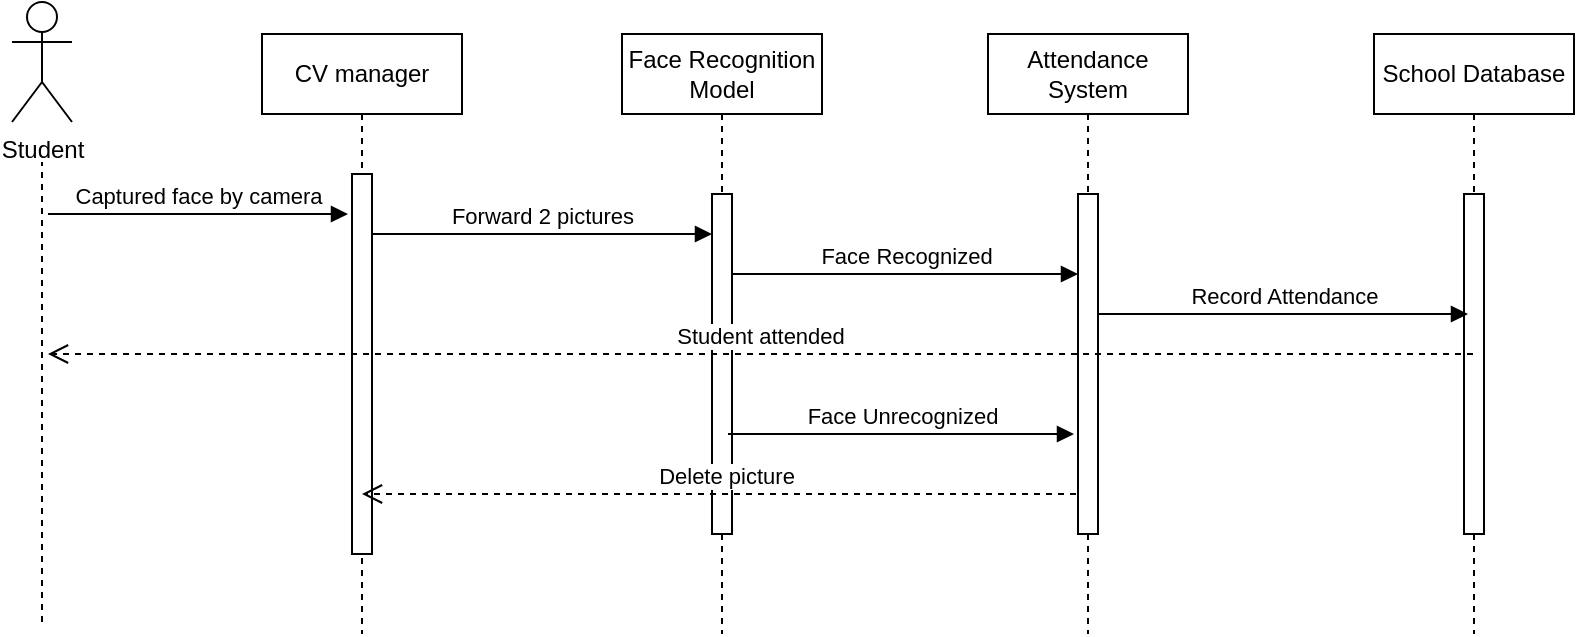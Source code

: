 <mxfile version="23.1.5" type="device">
  <diagram name="Page-1" id="2YBvvXClWsGukQMizWep">
    <mxGraphModel dx="1086" dy="802" grid="1" gridSize="10" guides="1" tooltips="1" connect="1" arrows="1" fold="1" page="1" pageScale="1" pageWidth="850" pageHeight="1100" math="0" shadow="0">
      <root>
        <mxCell id="0" />
        <mxCell id="1" parent="0" />
        <mxCell id="aM9ryv3xv72pqoxQDRHE-1" value="CV manager" style="shape=umlLifeline;perimeter=lifelinePerimeter;whiteSpace=wrap;html=1;container=0;dropTarget=0;collapsible=0;recursiveResize=0;outlineConnect=0;portConstraint=eastwest;newEdgeStyle={&quot;edgeStyle&quot;:&quot;elbowEdgeStyle&quot;,&quot;elbow&quot;:&quot;vertical&quot;,&quot;curved&quot;:0,&quot;rounded&quot;:0};" parent="1" vertex="1">
          <mxGeometry x="178" y="40" width="100" height="300" as="geometry" />
        </mxCell>
        <mxCell id="aM9ryv3xv72pqoxQDRHE-2" value="" style="html=1;points=[];perimeter=orthogonalPerimeter;outlineConnect=0;targetShapes=umlLifeline;portConstraint=eastwest;newEdgeStyle={&quot;edgeStyle&quot;:&quot;elbowEdgeStyle&quot;,&quot;elbow&quot;:&quot;vertical&quot;,&quot;curved&quot;:0,&quot;rounded&quot;:0};" parent="aM9ryv3xv72pqoxQDRHE-1" vertex="1">
          <mxGeometry x="45" y="70" width="10" height="190" as="geometry" />
        </mxCell>
        <mxCell id="aM9ryv3xv72pqoxQDRHE-5" value="Face Recognition Model" style="shape=umlLifeline;perimeter=lifelinePerimeter;whiteSpace=wrap;html=1;container=0;dropTarget=0;collapsible=0;recursiveResize=0;outlineConnect=0;portConstraint=eastwest;newEdgeStyle={&quot;edgeStyle&quot;:&quot;elbowEdgeStyle&quot;,&quot;elbow&quot;:&quot;vertical&quot;,&quot;curved&quot;:0,&quot;rounded&quot;:0};" parent="1" vertex="1">
          <mxGeometry x="358" y="40" width="100" height="300" as="geometry" />
        </mxCell>
        <mxCell id="aM9ryv3xv72pqoxQDRHE-6" value="" style="html=1;points=[];perimeter=orthogonalPerimeter;outlineConnect=0;targetShapes=umlLifeline;portConstraint=eastwest;newEdgeStyle={&quot;edgeStyle&quot;:&quot;elbowEdgeStyle&quot;,&quot;elbow&quot;:&quot;vertical&quot;,&quot;curved&quot;:0,&quot;rounded&quot;:0};" parent="aM9ryv3xv72pqoxQDRHE-5" vertex="1">
          <mxGeometry x="45" y="80" width="10" height="170" as="geometry" />
        </mxCell>
        <mxCell id="aM9ryv3xv72pqoxQDRHE-7" value="Forward 2 pictures" style="html=1;verticalAlign=bottom;endArrow=block;edgeStyle=elbowEdgeStyle;elbow=vertical;curved=0;rounded=0;" parent="1" edge="1">
          <mxGeometry relative="1" as="geometry">
            <mxPoint x="233" y="140" as="sourcePoint" />
            <Array as="points">
              <mxPoint x="318" y="140" />
            </Array>
            <mxPoint x="403" y="140" as="targetPoint" />
          </mxGeometry>
        </mxCell>
        <mxCell id="aM9ryv3xv72pqoxQDRHE-8" value="Delete picture" style="html=1;verticalAlign=bottom;endArrow=open;dashed=1;endSize=8;edgeStyle=elbowEdgeStyle;elbow=vertical;curved=0;rounded=0;" parent="1" target="aM9ryv3xv72pqoxQDRHE-1" edge="1">
          <mxGeometry relative="1" as="geometry">
            <mxPoint x="421" y="270" as="targetPoint" />
            <Array as="points">
              <mxPoint x="516" y="270" />
            </Array>
            <mxPoint x="591" y="270" as="sourcePoint" />
          </mxGeometry>
        </mxCell>
        <mxCell id="pXMdP1YqVwlaTWhJLWTc-1" value="Student" style="shape=umlActor;verticalLabelPosition=bottom;verticalAlign=top;html=1;outlineConnect=0;" vertex="1" parent="1">
          <mxGeometry x="53" y="24" width="30" height="60" as="geometry" />
        </mxCell>
        <mxCell id="pXMdP1YqVwlaTWhJLWTc-2" value="" style="endArrow=none;dashed=1;html=1;rounded=0;" edge="1" parent="1">
          <mxGeometry width="50" height="50" relative="1" as="geometry">
            <mxPoint x="68" y="334" as="sourcePoint" />
            <mxPoint x="68" y="104" as="targetPoint" />
          </mxGeometry>
        </mxCell>
        <mxCell id="pXMdP1YqVwlaTWhJLWTc-3" value="Captured face by camera" style="html=1;verticalAlign=bottom;endArrow=block;edgeStyle=elbowEdgeStyle;elbow=vertical;curved=0;rounded=0;" edge="1" parent="1">
          <mxGeometry relative="1" as="geometry">
            <mxPoint x="71" y="130" as="sourcePoint" />
            <Array as="points">
              <mxPoint x="156" y="130" />
            </Array>
            <mxPoint x="221" y="130" as="targetPoint" />
          </mxGeometry>
        </mxCell>
        <mxCell id="pXMdP1YqVwlaTWhJLWTc-4" value="Attendance System" style="shape=umlLifeline;perimeter=lifelinePerimeter;whiteSpace=wrap;html=1;container=0;dropTarget=0;collapsible=0;recursiveResize=0;outlineConnect=0;portConstraint=eastwest;newEdgeStyle={&quot;edgeStyle&quot;:&quot;elbowEdgeStyle&quot;,&quot;elbow&quot;:&quot;vertical&quot;,&quot;curved&quot;:0,&quot;rounded&quot;:0};" vertex="1" parent="1">
          <mxGeometry x="541" y="40" width="100" height="300" as="geometry" />
        </mxCell>
        <mxCell id="pXMdP1YqVwlaTWhJLWTc-5" value="" style="html=1;points=[];perimeter=orthogonalPerimeter;outlineConnect=0;targetShapes=umlLifeline;portConstraint=eastwest;newEdgeStyle={&quot;edgeStyle&quot;:&quot;elbowEdgeStyle&quot;,&quot;elbow&quot;:&quot;vertical&quot;,&quot;curved&quot;:0,&quot;rounded&quot;:0};" vertex="1" parent="pXMdP1YqVwlaTWhJLWTc-4">
          <mxGeometry x="45" y="80" width="10" height="170" as="geometry" />
        </mxCell>
        <mxCell id="pXMdP1YqVwlaTWhJLWTc-6" value="School Database" style="shape=umlLifeline;perimeter=lifelinePerimeter;whiteSpace=wrap;html=1;container=0;dropTarget=0;collapsible=0;recursiveResize=0;outlineConnect=0;portConstraint=eastwest;newEdgeStyle={&quot;edgeStyle&quot;:&quot;elbowEdgeStyle&quot;,&quot;elbow&quot;:&quot;vertical&quot;,&quot;curved&quot;:0,&quot;rounded&quot;:0};" vertex="1" parent="1">
          <mxGeometry x="734" y="40" width="100" height="300" as="geometry" />
        </mxCell>
        <mxCell id="pXMdP1YqVwlaTWhJLWTc-7" value="" style="html=1;points=[];perimeter=orthogonalPerimeter;outlineConnect=0;targetShapes=umlLifeline;portConstraint=eastwest;newEdgeStyle={&quot;edgeStyle&quot;:&quot;elbowEdgeStyle&quot;,&quot;elbow&quot;:&quot;vertical&quot;,&quot;curved&quot;:0,&quot;rounded&quot;:0};" vertex="1" parent="pXMdP1YqVwlaTWhJLWTc-6">
          <mxGeometry x="45" y="80" width="10" height="170" as="geometry" />
        </mxCell>
        <mxCell id="pXMdP1YqVwlaTWhJLWTc-8" value="Face Recognized" style="html=1;verticalAlign=bottom;endArrow=block;edgeStyle=elbowEdgeStyle;elbow=vertical;curved=0;rounded=0;" edge="1" parent="1">
          <mxGeometry relative="1" as="geometry">
            <mxPoint x="413" y="160" as="sourcePoint" />
            <Array as="points">
              <mxPoint x="506" y="160" />
            </Array>
            <mxPoint x="586" y="160" as="targetPoint" />
          </mxGeometry>
        </mxCell>
        <mxCell id="pXMdP1YqVwlaTWhJLWTc-9" value="Record Attendance" style="html=1;verticalAlign=bottom;endArrow=block;edgeStyle=elbowEdgeStyle;elbow=vertical;curved=0;rounded=0;" edge="1" parent="1">
          <mxGeometry relative="1" as="geometry">
            <mxPoint x="596" y="180" as="sourcePoint" />
            <Array as="points">
              <mxPoint x="701" y="180" />
            </Array>
            <mxPoint x="781" y="180" as="targetPoint" />
          </mxGeometry>
        </mxCell>
        <mxCell id="pXMdP1YqVwlaTWhJLWTc-10" value="Student attended" style="html=1;verticalAlign=bottom;endArrow=open;dashed=1;endSize=8;edgeStyle=elbowEdgeStyle;elbow=vertical;curved=0;rounded=0;" edge="1" parent="1">
          <mxGeometry relative="1" as="geometry">
            <mxPoint x="71" y="200" as="targetPoint" />
            <Array as="points">
              <mxPoint x="491" y="200" />
            </Array>
            <mxPoint x="783.5" y="200" as="sourcePoint" />
          </mxGeometry>
        </mxCell>
        <mxCell id="pXMdP1YqVwlaTWhJLWTc-11" value="Face Unrecognized" style="html=1;verticalAlign=bottom;endArrow=block;edgeStyle=elbowEdgeStyle;elbow=vertical;curved=0;rounded=0;" edge="1" parent="1">
          <mxGeometry relative="1" as="geometry">
            <mxPoint x="411" y="240" as="sourcePoint" />
            <Array as="points">
              <mxPoint x="504" y="240" />
            </Array>
            <mxPoint x="584" y="240" as="targetPoint" />
          </mxGeometry>
        </mxCell>
      </root>
    </mxGraphModel>
  </diagram>
</mxfile>

